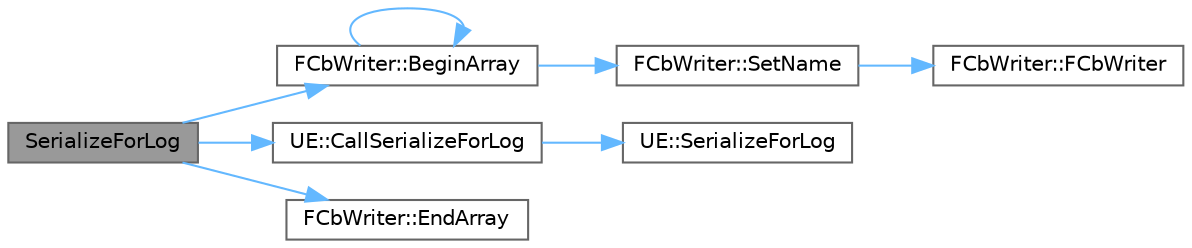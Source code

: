 digraph "SerializeForLog"
{
 // INTERACTIVE_SVG=YES
 // LATEX_PDF_SIZE
  bgcolor="transparent";
  edge [fontname=Helvetica,fontsize=10,labelfontname=Helvetica,labelfontsize=10];
  node [fontname=Helvetica,fontsize=10,shape=box,height=0.2,width=0.4];
  rankdir="LR";
  Node1 [id="Node000001",label="SerializeForLog",height=0.2,width=0.4,color="gray40", fillcolor="grey60", style="filled", fontcolor="black",tooltip=" "];
  Node1 -> Node2 [id="edge1_Node000001_Node000002",color="steelblue1",style="solid",tooltip=" "];
  Node2 [id="Node000002",label="FCbWriter::BeginArray",height=0.2,width=0.4,color="grey40", fillcolor="white", style="filled",URL="$dc/d63/classFCbWriter.html#a4cdbc622fda56381e51ae0a493fe2b43",tooltip="Begin a new array."];
  Node2 -> Node2 [id="edge2_Node000002_Node000002",color="steelblue1",style="solid",tooltip=" "];
  Node2 -> Node3 [id="edge3_Node000002_Node000003",color="steelblue1",style="solid",tooltip=" "];
  Node3 [id="Node000003",label="FCbWriter::SetName",height=0.2,width=0.4,color="grey40", fillcolor="white", style="filled",URL="$dc/d63/classFCbWriter.html#afa6a3fdd3c4f59435dfceb7a0141d010",tooltip="Sets the name of the next field to be written."];
  Node3 -> Node4 [id="edge4_Node000003_Node000004",color="steelblue1",style="solid",tooltip=" "];
  Node4 [id="Node000004",label="FCbWriter::FCbWriter",height=0.2,width=0.4,color="grey40", fillcolor="white", style="filled",URL="$dc/d63/classFCbWriter.html#a416cb37a6896886db178766bd6912e9b",tooltip=" "];
  Node1 -> Node5 [id="edge5_Node000001_Node000005",color="steelblue1",style="solid",tooltip=" "];
  Node5 [id="Node000005",label="UE::CallSerializeForLog",height=0.2,width=0.4,color="grey40", fillcolor="white", style="filled",URL="$da/d75/namespaceUE.html#aed3cfeff316fdc478ea7717e1885edc3",tooltip="Wrapper to support calling SerializeForLog with ADL from within an overload of SerializeForLog."];
  Node5 -> Node6 [id="edge6_Node000005_Node000006",color="steelblue1",style="solid",tooltip=" "];
  Node6 [id="Node000006",label="UE::SerializeForLog",height=0.2,width=0.4,color="grey40", fillcolor="white", style="filled",URL="$da/d75/namespaceUE.html#a2b200f226c0f45b4fadb4f4cccb24172",tooltip="Serializes the value to be used in a log message."];
  Node1 -> Node7 [id="edge7_Node000001_Node000007",color="steelblue1",style="solid",tooltip=" "];
  Node7 [id="Node000007",label="FCbWriter::EndArray",height=0.2,width=0.4,color="grey40", fillcolor="white", style="filled",URL="$dc/d63/classFCbWriter.html#ada6fd841539f7a7f501ec1a68221a59c",tooltip="End an array after its fields have been written."];
}
